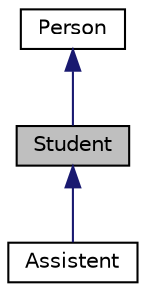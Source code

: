 digraph "Student"
{
  edge [fontname="Helvetica",fontsize="10",labelfontname="Helvetica",labelfontsize="10"];
  node [fontname="Helvetica",fontsize="10",shape=record];
  Node0 [label="Student",height=0.2,width=0.4,color="black", fillcolor="grey75", style="filled", fontcolor="black"];
  Node1 -> Node0 [dir="back",color="midnightblue",fontsize="10",style="solid"];
  Node1 [label="Person",height=0.2,width=0.4,color="black", fillcolor="white", style="filled",URL="$classPerson.html"];
  Node0 -> Node2 [dir="back",color="midnightblue",fontsize="10",style="solid"];
  Node2 [label="Assistent",height=0.2,width=0.4,color="black", fillcolor="white", style="filled",URL="$classAssistent.html"];
}
